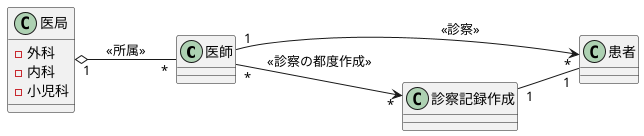 @startuml
left to right direction
class 医師 {

}
class 患者 {

}
class 医局 {
- 外科
- 内科
- 小児科
}
class 診察記録作成 {

}
医師 "1" --> "*" 患者: <<診察>>
医局 "1" o-- "*" 医師:<<所属>>
医師 "*" --> "*" 診察記録作成: <<診察の都度作成>>
診察記録作成 "1" -- "1" 患者
@enduml